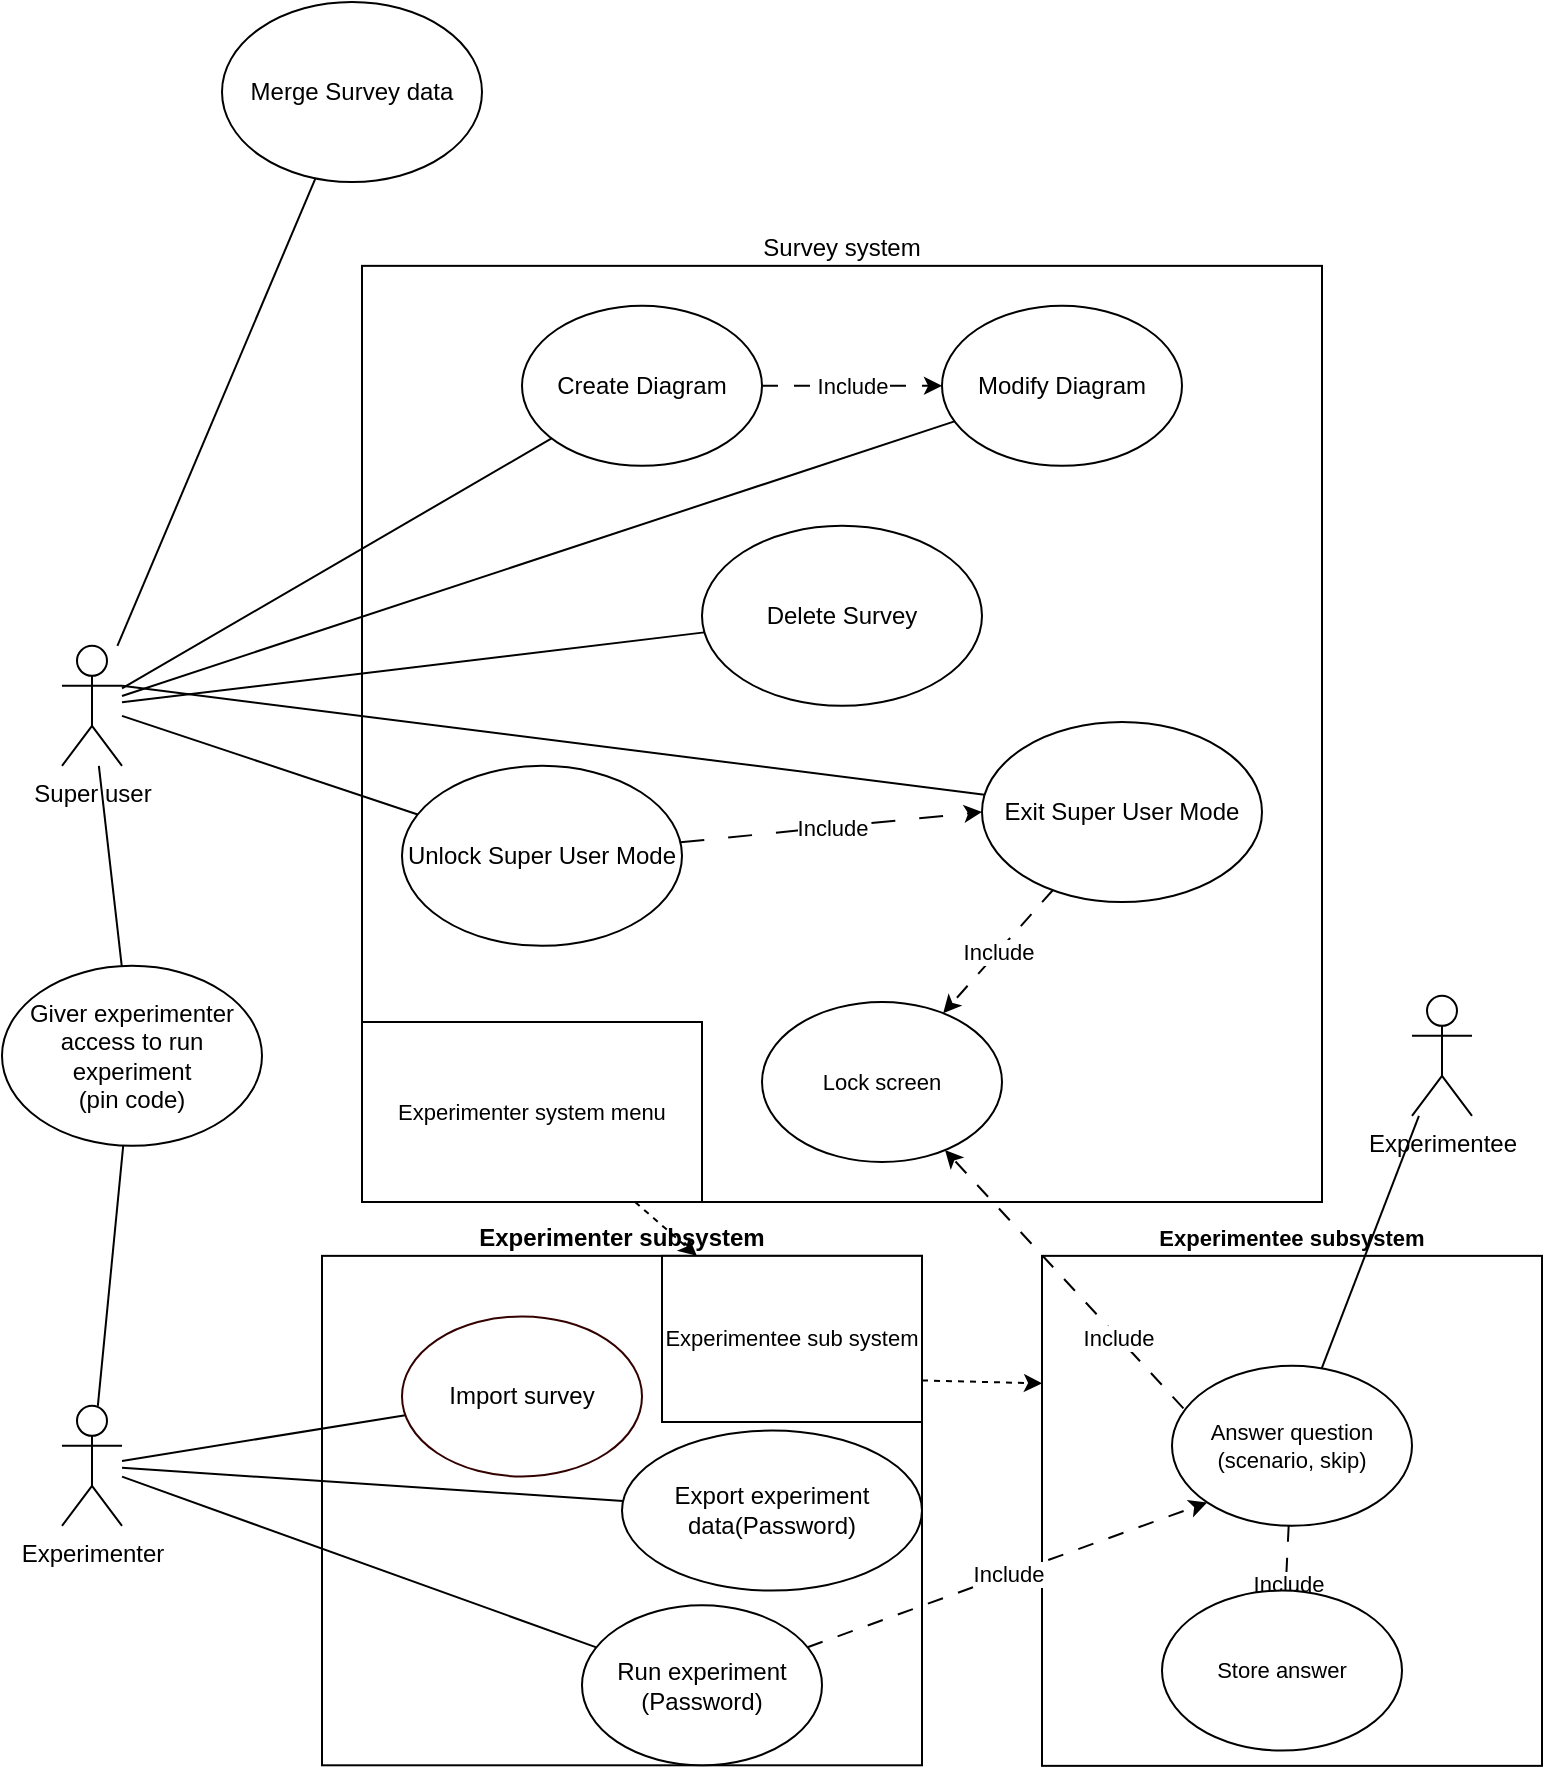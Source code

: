 <mxfile version="24.0.1" type="github">
  <diagram name="Side-1" id="qIvhhCW1w78LOn8ZOzXI">
    <mxGraphModel dx="2074" dy="2275" grid="1" gridSize="10" guides="1" tooltips="1" connect="1" arrows="1" fold="1" page="1" pageScale="1" pageWidth="827" pageHeight="1169" math="0" shadow="0">
      <root>
        <mxCell id="0" />
        <mxCell id="1" parent="0" />
        <mxCell id="rtE1ob8xOs7z-JtuvD4p-1" value="Experimentee subsystem" style="rounded=0;whiteSpace=wrap;html=1;fontFamily=Helvetica;fontSize=11;fontColor=default;labelBackgroundColor=default;labelPosition=center;verticalLabelPosition=top;align=center;verticalAlign=bottom;fontStyle=1" vertex="1" parent="1">
          <mxGeometry x="570" y="596.93" width="250" height="255" as="geometry" />
        </mxCell>
        <mxCell id="rtE1ob8xOs7z-JtuvD4p-2" value="&lt;div style=&quot;font-size: 12px;&quot; align=&quot;left&quot;&gt;&lt;font style=&quot;font-size: 12px;&quot;&gt;&lt;b&gt;Experimenter subsystem&lt;/b&gt;&lt;/font&gt;&lt;/div&gt;" style="rounded=0;whiteSpace=wrap;html=1;fontFamily=Helvetica;fontSize=11;fontColor=default;labelBackgroundColor=default;labelPosition=center;verticalLabelPosition=top;align=center;verticalAlign=bottom;" vertex="1" parent="1">
          <mxGeometry x="210" y="596.93" width="300" height="254.72" as="geometry" />
        </mxCell>
        <mxCell id="rtE1ob8xOs7z-JtuvD4p-3" value="Survey system" style="rounded=0;whiteSpace=wrap;html=1;labelPosition=center;verticalLabelPosition=top;align=center;verticalAlign=bottom;" vertex="1" parent="1">
          <mxGeometry x="230" y="101.93" width="480" height="468.07" as="geometry" />
        </mxCell>
        <mxCell id="rtE1ob8xOs7z-JtuvD4p-4" value="Modify Diagram" style="ellipse;whiteSpace=wrap;html=1;" vertex="1" parent="1">
          <mxGeometry x="520" y="121.93" width="120" height="80" as="geometry" />
        </mxCell>
        <mxCell id="rtE1ob8xOs7z-JtuvD4p-5" value="Include" style="rounded=0;orthogonalLoop=1;jettySize=auto;html=1;dashed=1;dashPattern=8 8;" edge="1" parent="1" source="rtE1ob8xOs7z-JtuvD4p-6" target="rtE1ob8xOs7z-JtuvD4p-4">
          <mxGeometry relative="1" as="geometry" />
        </mxCell>
        <mxCell id="rtE1ob8xOs7z-JtuvD4p-6" value="Create Diagram" style="ellipse;whiteSpace=wrap;html=1;" vertex="1" parent="1">
          <mxGeometry x="310" y="121.93" width="120" height="80" as="geometry" />
        </mxCell>
        <mxCell id="rtE1ob8xOs7z-JtuvD4p-7" style="rounded=0;orthogonalLoop=1;jettySize=auto;html=1;endArrow=none;endFill=0;" edge="1" parent="1" source="rtE1ob8xOs7z-JtuvD4p-12" target="rtE1ob8xOs7z-JtuvD4p-6">
          <mxGeometry relative="1" as="geometry" />
        </mxCell>
        <mxCell id="rtE1ob8xOs7z-JtuvD4p-8" style="rounded=0;orthogonalLoop=1;jettySize=auto;html=1;endArrow=none;endFill=0;" edge="1" parent="1" source="rtE1ob8xOs7z-JtuvD4p-12" target="rtE1ob8xOs7z-JtuvD4p-4">
          <mxGeometry relative="1" as="geometry" />
        </mxCell>
        <mxCell id="rtE1ob8xOs7z-JtuvD4p-9" style="edgeStyle=none;rounded=0;orthogonalLoop=1;jettySize=auto;html=1;strokeColor=default;align=center;verticalAlign=middle;fontFamily=Helvetica;fontSize=11;fontColor=default;labelBackgroundColor=default;endArrow=none;endFill=0;" edge="1" parent="1" source="rtE1ob8xOs7z-JtuvD4p-12" target="rtE1ob8xOs7z-JtuvD4p-13">
          <mxGeometry relative="1" as="geometry" />
        </mxCell>
        <mxCell id="rtE1ob8xOs7z-JtuvD4p-10" value="" style="edgeStyle=none;rounded=0;orthogonalLoop=1;jettySize=auto;html=1;strokeColor=default;align=center;verticalAlign=middle;fontFamily=Helvetica;fontSize=11;fontColor=default;labelBackgroundColor=default;endArrow=none;endFill=0;" edge="1" parent="1" source="rtE1ob8xOs7z-JtuvD4p-12" target="rtE1ob8xOs7z-JtuvD4p-14">
          <mxGeometry relative="1" as="geometry" />
        </mxCell>
        <mxCell id="rtE1ob8xOs7z-JtuvD4p-11" style="rounded=0;orthogonalLoop=1;jettySize=auto;html=1;exitX=1;exitY=0.333;exitDx=0;exitDy=0;exitPerimeter=0;endArrow=none;endFill=0;" edge="1" parent="1" source="rtE1ob8xOs7z-JtuvD4p-12" target="rtE1ob8xOs7z-JtuvD4p-42">
          <mxGeometry relative="1" as="geometry" />
        </mxCell>
        <mxCell id="rtE1ob8xOs7z-JtuvD4p-12" value="Super user" style="shape=umlActor;verticalLabelPosition=bottom;verticalAlign=top;html=1;outlineConnect=0;" vertex="1" parent="1">
          <mxGeometry x="80" y="291.93" width="30" height="60" as="geometry" />
        </mxCell>
        <mxCell id="rtE1ob8xOs7z-JtuvD4p-13" value="Giver experimenter access to run experiment&lt;br&gt;(pin code)" style="ellipse;whiteSpace=wrap;html=1;" vertex="1" parent="1">
          <mxGeometry x="50" y="451.93" width="130" height="90" as="geometry" />
        </mxCell>
        <mxCell id="rtE1ob8xOs7z-JtuvD4p-14" value="Delete Survey" style="ellipse;whiteSpace=wrap;html=1;" vertex="1" parent="1">
          <mxGeometry x="400" y="231.93" width="140" height="90" as="geometry" />
        </mxCell>
        <mxCell id="rtE1ob8xOs7z-JtuvD4p-15" style="rounded=0;orthogonalLoop=1;jettySize=auto;html=1;endArrow=none;endFill=0;" edge="1" parent="1" source="rtE1ob8xOs7z-JtuvD4p-19" target="rtE1ob8xOs7z-JtuvD4p-13">
          <mxGeometry relative="1" as="geometry">
            <mxPoint x="115" y="603.93" as="targetPoint" />
          </mxGeometry>
        </mxCell>
        <mxCell id="rtE1ob8xOs7z-JtuvD4p-16" style="edgeStyle=none;rounded=0;orthogonalLoop=1;jettySize=auto;html=1;strokeColor=default;align=center;verticalAlign=middle;fontFamily=Helvetica;fontSize=11;fontColor=default;labelBackgroundColor=default;endArrow=none;endFill=0;" edge="1" parent="1" source="rtE1ob8xOs7z-JtuvD4p-19" target="rtE1ob8xOs7z-JtuvD4p-23">
          <mxGeometry relative="1" as="geometry" />
        </mxCell>
        <mxCell id="rtE1ob8xOs7z-JtuvD4p-17" style="edgeStyle=none;rounded=0;orthogonalLoop=1;jettySize=auto;html=1;strokeColor=default;align=center;verticalAlign=middle;fontFamily=Helvetica;fontSize=11;fontColor=default;labelBackgroundColor=default;endArrow=none;endFill=0;" edge="1" parent="1" source="rtE1ob8xOs7z-JtuvD4p-19" target="rtE1ob8xOs7z-JtuvD4p-24">
          <mxGeometry relative="1" as="geometry" />
        </mxCell>
        <mxCell id="rtE1ob8xOs7z-JtuvD4p-18" style="edgeStyle=none;rounded=0;orthogonalLoop=1;jettySize=auto;html=1;strokeColor=default;align=center;verticalAlign=middle;fontFamily=Helvetica;fontSize=11;fontColor=default;labelBackgroundColor=default;endArrow=none;endFill=0;" edge="1" parent="1" source="rtE1ob8xOs7z-JtuvD4p-19" target="rtE1ob8xOs7z-JtuvD4p-26">
          <mxGeometry relative="1" as="geometry" />
        </mxCell>
        <mxCell id="rtE1ob8xOs7z-JtuvD4p-19" value="Experimenter" style="shape=umlActor;verticalLabelPosition=bottom;verticalAlign=top;html=1;outlineConnect=0;" vertex="1" parent="1">
          <mxGeometry x="80" y="671.93" width="30" height="60" as="geometry" />
        </mxCell>
        <mxCell id="rtE1ob8xOs7z-JtuvD4p-20" style="edgeStyle=none;rounded=0;orthogonalLoop=1;jettySize=auto;html=1;exitX=0;exitY=0;exitDx=0;exitDy=0;strokeColor=default;align=center;verticalAlign=middle;fontFamily=Helvetica;fontSize=11;fontColor=default;labelBackgroundColor=default;endArrow=none;endFill=0;" edge="1" parent="1">
          <mxGeometry relative="1" as="geometry">
            <mxPoint x="292.574" y="471.926" as="sourcePoint" />
            <mxPoint x="292.574" y="471.926" as="targetPoint" />
          </mxGeometry>
        </mxCell>
        <mxCell id="rtE1ob8xOs7z-JtuvD4p-21" style="rounded=0;orthogonalLoop=1;jettySize=auto;html=1;dashed=1;" edge="1" parent="1" source="rtE1ob8xOs7z-JtuvD4p-22" target="rtE1ob8xOs7z-JtuvD4p-30">
          <mxGeometry relative="1" as="geometry" />
        </mxCell>
        <mxCell id="rtE1ob8xOs7z-JtuvD4p-22" value="Experimenter system menu" style="rounded=0;whiteSpace=wrap;html=1;fontFamily=Helvetica;fontSize=11;fontColor=default;labelBackgroundColor=default;" vertex="1" parent="1">
          <mxGeometry x="230" y="480" width="170" height="90" as="geometry" />
        </mxCell>
        <mxCell id="rtE1ob8xOs7z-JtuvD4p-23" value="Import survey" style="ellipse;whiteSpace=wrap;html=1;fillColor=none;strokeColor=#330000;" vertex="1" parent="1">
          <mxGeometry x="250" y="627.21" width="120" height="80" as="geometry" />
        </mxCell>
        <mxCell id="rtE1ob8xOs7z-JtuvD4p-24" value="Export experiment data(Password)" style="ellipse;whiteSpace=wrap;html=1;" vertex="1" parent="1">
          <mxGeometry x="360" y="684.29" width="150" height="80" as="geometry" />
        </mxCell>
        <mxCell id="rtE1ob8xOs7z-JtuvD4p-25" value="Include" style="edgeStyle=none;rounded=0;orthogonalLoop=1;jettySize=auto;html=1;entryX=0;entryY=1;entryDx=0;entryDy=0;strokeColor=default;align=center;verticalAlign=middle;fontFamily=Helvetica;fontSize=11;fontColor=default;labelBackgroundColor=default;endArrow=classic;endFill=1;dashed=1;dashPattern=8 8;" edge="1" parent="1" source="rtE1ob8xOs7z-JtuvD4p-26" target="rtE1ob8xOs7z-JtuvD4p-34">
          <mxGeometry relative="1" as="geometry" />
        </mxCell>
        <mxCell id="rtE1ob8xOs7z-JtuvD4p-26" value="Run experiment (Password)" style="ellipse;whiteSpace=wrap;html=1;" vertex="1" parent="1">
          <mxGeometry x="340" y="771.65" width="120" height="80" as="geometry" />
        </mxCell>
        <mxCell id="rtE1ob8xOs7z-JtuvD4p-27" style="edgeStyle=none;rounded=0;orthogonalLoop=1;jettySize=auto;html=1;strokeColor=default;align=center;verticalAlign=middle;fontFamily=Helvetica;fontSize=11;fontColor=default;labelBackgroundColor=default;endArrow=none;endFill=0;" edge="1" parent="1" source="rtE1ob8xOs7z-JtuvD4p-28" target="rtE1ob8xOs7z-JtuvD4p-12">
          <mxGeometry relative="1" as="geometry">
            <mxPoint x="206.149" y="69.996" as="sourcePoint" />
          </mxGeometry>
        </mxCell>
        <mxCell id="rtE1ob8xOs7z-JtuvD4p-28" value="Merge Survey data" style="ellipse;whiteSpace=wrap;html=1;" vertex="1" parent="1">
          <mxGeometry x="160" y="-30" width="130" height="90" as="geometry" />
        </mxCell>
        <mxCell id="rtE1ob8xOs7z-JtuvD4p-29" style="rounded=0;orthogonalLoop=1;jettySize=auto;html=1;dashed=1;entryX=0;entryY=0.25;entryDx=0;entryDy=0;exitX=1;exitY=0.75;exitDx=0;exitDy=0;" edge="1" parent="1" source="rtE1ob8xOs7z-JtuvD4p-30" target="rtE1ob8xOs7z-JtuvD4p-1">
          <mxGeometry relative="1" as="geometry" />
        </mxCell>
        <mxCell id="rtE1ob8xOs7z-JtuvD4p-30" value="Experimentee sub system" style="rounded=0;whiteSpace=wrap;html=1;fontFamily=Helvetica;fontSize=11;fontColor=default;labelBackgroundColor=default;" vertex="1" parent="1">
          <mxGeometry x="380" y="596.93" width="130" height="83.07" as="geometry" />
        </mxCell>
        <mxCell id="rtE1ob8xOs7z-JtuvD4p-31" style="edgeStyle=none;rounded=0;orthogonalLoop=1;jettySize=auto;html=1;strokeColor=default;align=center;verticalAlign=middle;fontFamily=Helvetica;fontSize=11;fontColor=default;labelBackgroundColor=default;endArrow=none;endFill=0;" edge="1" parent="1" source="rtE1ob8xOs7z-JtuvD4p-34" target="rtE1ob8xOs7z-JtuvD4p-35">
          <mxGeometry relative="1" as="geometry" />
        </mxCell>
        <mxCell id="rtE1ob8xOs7z-JtuvD4p-32" value="Include" style="edgeStyle=none;rounded=0;orthogonalLoop=1;jettySize=auto;html=1;strokeColor=default;align=center;verticalAlign=top;fontFamily=Helvetica;fontSize=11;fontColor=default;labelBackgroundColor=default;endArrow=classic;endFill=1;dashed=1;dashPattern=8 8;labelPosition=center;verticalLabelPosition=bottom;" edge="1" parent="1" source="rtE1ob8xOs7z-JtuvD4p-34" target="rtE1ob8xOs7z-JtuvD4p-36">
          <mxGeometry relative="1" as="geometry" />
        </mxCell>
        <mxCell id="rtE1ob8xOs7z-JtuvD4p-33" value="Include" style="rounded=0;orthogonalLoop=1;jettySize=auto;html=1;exitX=0.5;exitY=1;exitDx=0;exitDy=0;dashed=1;dashPattern=8 8;" edge="1" parent="1" source="rtE1ob8xOs7z-JtuvD4p-34" target="rtE1ob8xOs7z-JtuvD4p-38">
          <mxGeometry relative="1" as="geometry" />
        </mxCell>
        <mxCell id="rtE1ob8xOs7z-JtuvD4p-34" value="Answer question&lt;br&gt;(scenario, skip)" style="ellipse;whiteSpace=wrap;html=1;fontFamily=Helvetica;fontSize=11;fontColor=default;labelBackgroundColor=default;" vertex="1" parent="1">
          <mxGeometry x="635" y="651.93" width="120" height="80" as="geometry" />
        </mxCell>
        <mxCell id="rtE1ob8xOs7z-JtuvD4p-35" value="Experimentee" style="shape=umlActor;verticalLabelPosition=bottom;verticalAlign=top;html=1;outlineConnect=0;" vertex="1" parent="1">
          <mxGeometry x="755" y="466.93" width="30" height="60" as="geometry" />
        </mxCell>
        <mxCell id="rtE1ob8xOs7z-JtuvD4p-36" value="Store answer" style="ellipse;whiteSpace=wrap;html=1;fontFamily=Helvetica;fontSize=11;fontColor=default;labelBackgroundColor=default;" vertex="1" parent="1">
          <mxGeometry x="630" y="764.29" width="120" height="80" as="geometry" />
        </mxCell>
        <mxCell id="rtE1ob8xOs7z-JtuvD4p-37" style="edgeStyle=orthogonalEdgeStyle;rounded=0;orthogonalLoop=1;jettySize=auto;html=1;exitX=0.5;exitY=1;exitDx=0;exitDy=0;" edge="1" parent="1" source="rtE1ob8xOs7z-JtuvD4p-34" target="rtE1ob8xOs7z-JtuvD4p-34">
          <mxGeometry relative="1" as="geometry" />
        </mxCell>
        <mxCell id="rtE1ob8xOs7z-JtuvD4p-38" value="Lock screen" style="ellipse;whiteSpace=wrap;html=1;fontFamily=Helvetica;fontSize=11;fontColor=default;labelBackgroundColor=default;fillColor=none;" vertex="1" parent="1">
          <mxGeometry x="430" y="470" width="120" height="80" as="geometry" />
        </mxCell>
        <mxCell id="rtE1ob8xOs7z-JtuvD4p-39" style="rounded=0;orthogonalLoop=1;jettySize=auto;html=1;endArrow=none;endFill=0;" edge="1" parent="1" source="rtE1ob8xOs7z-JtuvD4p-41" target="rtE1ob8xOs7z-JtuvD4p-12">
          <mxGeometry relative="1" as="geometry" />
        </mxCell>
        <mxCell id="rtE1ob8xOs7z-JtuvD4p-40" value="Include" style="rounded=0;orthogonalLoop=1;jettySize=auto;html=1;entryX=0;entryY=0.5;entryDx=0;entryDy=0;dashed=1;dashPattern=12 12;" edge="1" parent="1" source="rtE1ob8xOs7z-JtuvD4p-41" target="rtE1ob8xOs7z-JtuvD4p-42">
          <mxGeometry relative="1" as="geometry" />
        </mxCell>
        <mxCell id="rtE1ob8xOs7z-JtuvD4p-41" value="Unlock Super User Mode" style="ellipse;whiteSpace=wrap;html=1;" vertex="1" parent="1">
          <mxGeometry x="250" y="351.93" width="140" height="90" as="geometry" />
        </mxCell>
        <mxCell id="rtE1ob8xOs7z-JtuvD4p-42" value="Exit Super User Mode" style="ellipse;whiteSpace=wrap;html=1;" vertex="1" parent="1">
          <mxGeometry x="540" y="330" width="140" height="90" as="geometry" />
        </mxCell>
        <mxCell id="rtE1ob8xOs7z-JtuvD4p-43" value="Include" style="rounded=0;orthogonalLoop=1;jettySize=auto;html=1;dashed=1;dashPattern=8 8;" edge="1" parent="1" source="rtE1ob8xOs7z-JtuvD4p-42" target="rtE1ob8xOs7z-JtuvD4p-38">
          <mxGeometry relative="1" as="geometry">
            <mxPoint x="440" y="172" as="sourcePoint" />
            <mxPoint x="530" y="172" as="targetPoint" />
          </mxGeometry>
        </mxCell>
      </root>
    </mxGraphModel>
  </diagram>
</mxfile>
